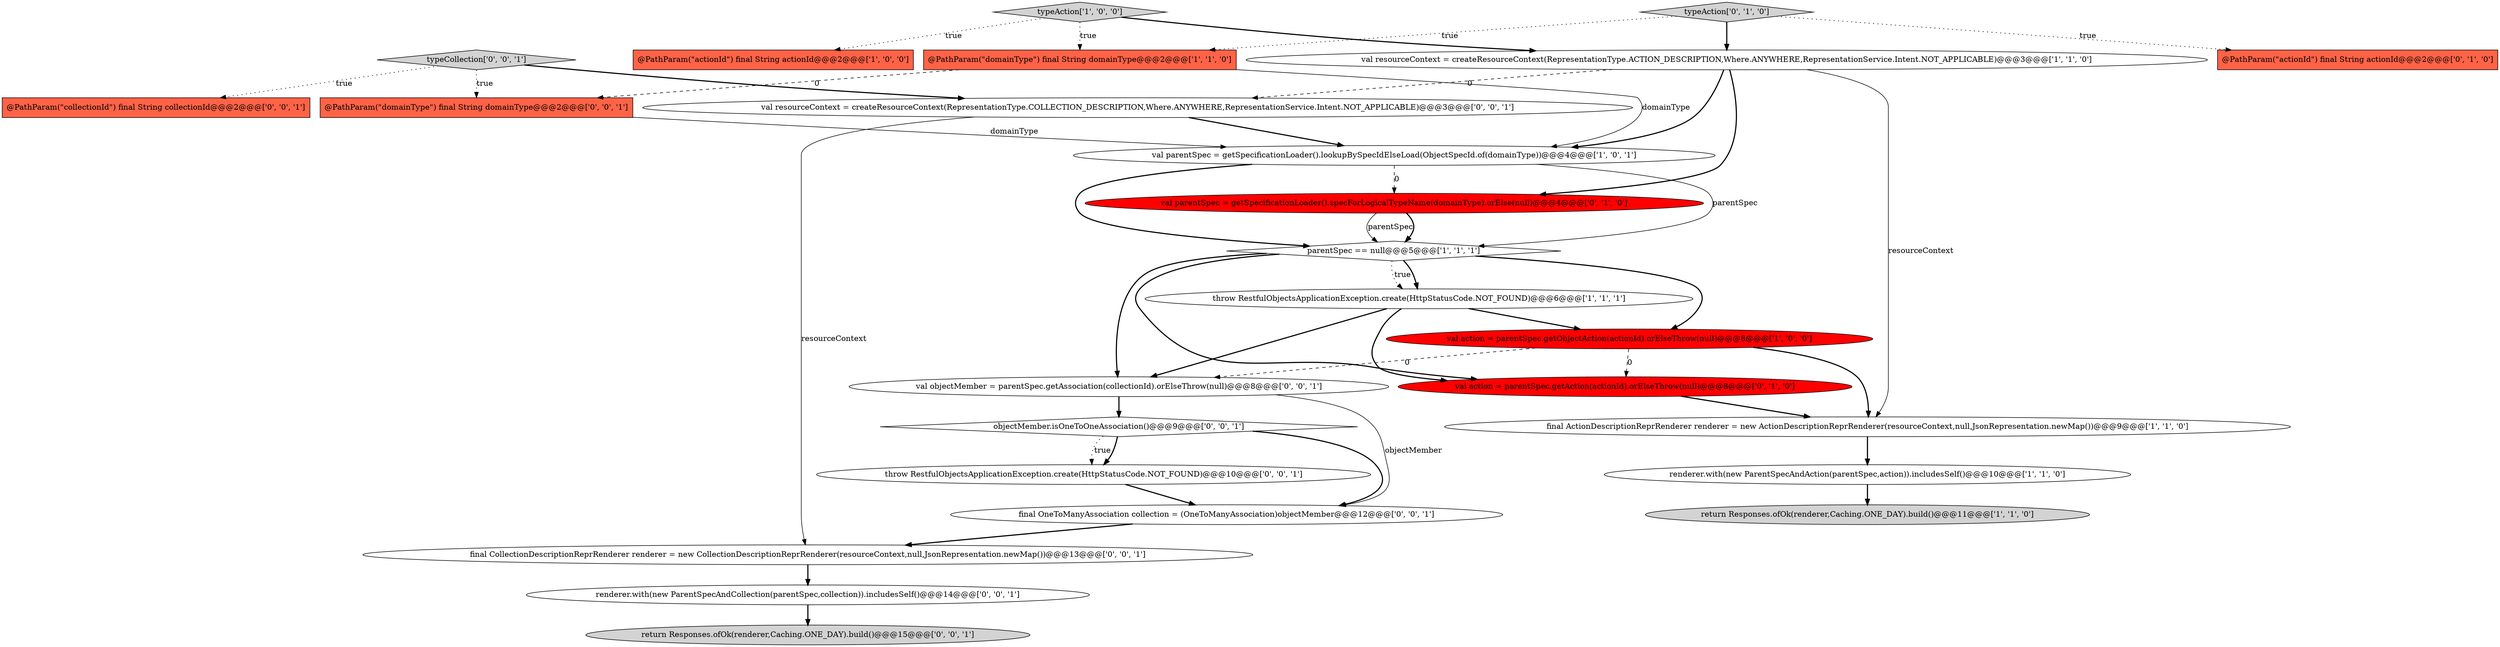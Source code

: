 digraph {
24 [style = filled, label = "@PathParam(\"collectionId\") final String collectionId@@@2@@@['0', '0', '1']", fillcolor = tomato, shape = box image = "AAA0AAABBB3BBB"];
22 [style = filled, label = "final OneToManyAssociation collection = (OneToManyAssociation)objectMember@@@12@@@['0', '0', '1']", fillcolor = white, shape = ellipse image = "AAA0AAABBB3BBB"];
4 [style = filled, label = "parentSpec == null@@@5@@@['1', '1', '1']", fillcolor = white, shape = diamond image = "AAA0AAABBB1BBB"];
20 [style = filled, label = "val resourceContext = createResourceContext(RepresentationType.COLLECTION_DESCRIPTION,Where.ANYWHERE,RepresentationService.Intent.NOT_APPLICABLE)@@@3@@@['0', '0', '1']", fillcolor = white, shape = ellipse image = "AAA0AAABBB3BBB"];
17 [style = filled, label = "typeCollection['0', '0', '1']", fillcolor = lightgray, shape = diamond image = "AAA0AAABBB3BBB"];
21 [style = filled, label = "final CollectionDescriptionReprRenderer renderer = new CollectionDescriptionReprRenderer(resourceContext,null,JsonRepresentation.newMap())@@@13@@@['0', '0', '1']", fillcolor = white, shape = ellipse image = "AAA0AAABBB3BBB"];
15 [style = filled, label = "objectMember.isOneToOneAssociation()@@@9@@@['0', '0', '1']", fillcolor = white, shape = diamond image = "AAA0AAABBB3BBB"];
7 [style = filled, label = "val resourceContext = createResourceContext(RepresentationType.ACTION_DESCRIPTION,Where.ANYWHERE,RepresentationService.Intent.NOT_APPLICABLE)@@@3@@@['1', '1', '0']", fillcolor = white, shape = ellipse image = "AAA0AAABBB1BBB"];
5 [style = filled, label = "val action = parentSpec.getObjectAction(actionId).orElseThrow(null)@@@8@@@['1', '0', '0']", fillcolor = red, shape = ellipse image = "AAA1AAABBB1BBB"];
6 [style = filled, label = "typeAction['1', '0', '0']", fillcolor = lightgray, shape = diamond image = "AAA0AAABBB1BBB"];
0 [style = filled, label = "@PathParam(\"actionId\") final String actionId@@@2@@@['1', '0', '0']", fillcolor = tomato, shape = box image = "AAA0AAABBB1BBB"];
18 [style = filled, label = "renderer.with(new ParentSpecAndCollection(parentSpec,collection)).includesSelf()@@@14@@@['0', '0', '1']", fillcolor = white, shape = ellipse image = "AAA0AAABBB3BBB"];
16 [style = filled, label = "throw RestfulObjectsApplicationException.create(HttpStatusCode.NOT_FOUND)@@@10@@@['0', '0', '1']", fillcolor = white, shape = ellipse image = "AAA0AAABBB3BBB"];
12 [style = filled, label = "@PathParam(\"actionId\") final String actionId@@@2@@@['0', '1', '0']", fillcolor = tomato, shape = box image = "AAA0AAABBB2BBB"];
3 [style = filled, label = "val parentSpec = getSpecificationLoader().lookupBySpecIdElseLoad(ObjectSpecId.of(domainType))@@@4@@@['1', '0', '1']", fillcolor = white, shape = ellipse image = "AAA0AAABBB1BBB"];
8 [style = filled, label = "throw RestfulObjectsApplicationException.create(HttpStatusCode.NOT_FOUND)@@@6@@@['1', '1', '1']", fillcolor = white, shape = ellipse image = "AAA0AAABBB1BBB"];
2 [style = filled, label = "@PathParam(\"domainType\") final String domainType@@@2@@@['1', '1', '0']", fillcolor = tomato, shape = box image = "AAA0AAABBB1BBB"];
25 [style = filled, label = "@PathParam(\"domainType\") final String domainType@@@2@@@['0', '0', '1']", fillcolor = tomato, shape = box image = "AAA0AAABBB3BBB"];
19 [style = filled, label = "return Responses.ofOk(renderer,Caching.ONE_DAY).build()@@@15@@@['0', '0', '1']", fillcolor = lightgray, shape = ellipse image = "AAA0AAABBB3BBB"];
11 [style = filled, label = "val parentSpec = getSpecificationLoader().specForLogicalTypeName(domainType).orElse(null)@@@4@@@['0', '1', '0']", fillcolor = red, shape = ellipse image = "AAA1AAABBB2BBB"];
10 [style = filled, label = "renderer.with(new ParentSpecAndAction(parentSpec,action)).includesSelf()@@@10@@@['1', '1', '0']", fillcolor = white, shape = ellipse image = "AAA0AAABBB1BBB"];
23 [style = filled, label = "val objectMember = parentSpec.getAssociation(collectionId).orElseThrow(null)@@@8@@@['0', '0', '1']", fillcolor = white, shape = ellipse image = "AAA0AAABBB3BBB"];
9 [style = filled, label = "final ActionDescriptionReprRenderer renderer = new ActionDescriptionReprRenderer(resourceContext,null,JsonRepresentation.newMap())@@@9@@@['1', '1', '0']", fillcolor = white, shape = ellipse image = "AAA0AAABBB1BBB"];
13 [style = filled, label = "val action = parentSpec.getAction(actionId).orElseThrow(null)@@@8@@@['0', '1', '0']", fillcolor = red, shape = ellipse image = "AAA1AAABBB2BBB"];
1 [style = filled, label = "return Responses.ofOk(renderer,Caching.ONE_DAY).build()@@@11@@@['1', '1', '0']", fillcolor = lightgray, shape = ellipse image = "AAA0AAABBB1BBB"];
14 [style = filled, label = "typeAction['0', '1', '0']", fillcolor = lightgray, shape = diamond image = "AAA0AAABBB2BBB"];
5->13 [style = dashed, label="0"];
14->2 [style = dotted, label="true"];
11->4 [style = solid, label="parentSpec"];
7->11 [style = bold, label=""];
8->23 [style = bold, label=""];
5->9 [style = bold, label=""];
14->12 [style = dotted, label="true"];
25->3 [style = solid, label="domainType"];
5->23 [style = dashed, label="0"];
11->4 [style = bold, label=""];
4->13 [style = bold, label=""];
23->15 [style = bold, label=""];
18->19 [style = bold, label=""];
22->21 [style = bold, label=""];
4->8 [style = dotted, label="true"];
7->20 [style = dashed, label="0"];
20->3 [style = bold, label=""];
20->21 [style = solid, label="resourceContext"];
9->10 [style = bold, label=""];
15->16 [style = dotted, label="true"];
16->22 [style = bold, label=""];
15->16 [style = bold, label=""];
3->4 [style = bold, label=""];
21->18 [style = bold, label=""];
7->3 [style = bold, label=""];
15->22 [style = bold, label=""];
14->7 [style = bold, label=""];
2->3 [style = solid, label="domainType"];
6->2 [style = dotted, label="true"];
17->25 [style = dotted, label="true"];
8->5 [style = bold, label=""];
23->22 [style = solid, label="objectMember"];
3->4 [style = solid, label="parentSpec"];
7->9 [style = solid, label="resourceContext"];
2->25 [style = dashed, label="0"];
4->8 [style = bold, label=""];
13->9 [style = bold, label=""];
6->0 [style = dotted, label="true"];
3->11 [style = dashed, label="0"];
6->7 [style = bold, label=""];
10->1 [style = bold, label=""];
4->5 [style = bold, label=""];
4->23 [style = bold, label=""];
17->24 [style = dotted, label="true"];
8->13 [style = bold, label=""];
17->20 [style = bold, label=""];
}
